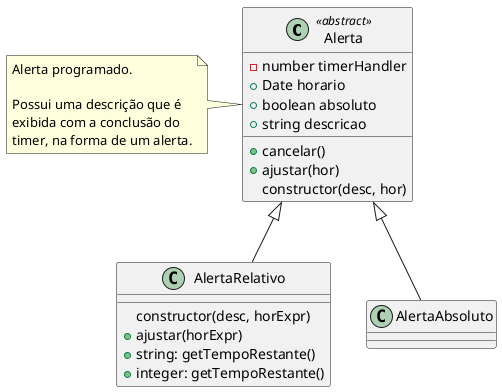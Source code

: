 @startuml "Classes"

top to bottom direction

class Alerta <<abstract>> {
  - number timerHandler
  + Date horario
  + boolean absoluto
  + string descricao
  + cancelar()
  + ajustar(hor)
  constructor(desc, hor)
}
note left of Alerta : Alerta programado.\n\nPossui uma descrição que é\nexibida com a conclusão do\ntimer, na forma de um alerta.

class AlertaRelativo {
  constructor(desc, horExpr)
  + ajustar(horExpr)
  + string: getTempoRestante()
  + integer: getTempoRestante()
}

Alerta <|-- AlertaRelativo
Alerta <|-- AlertaAbsoluto

@enduml
